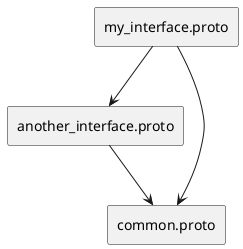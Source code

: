 @startuml protocol_buffers_references

agent my_interface.proto
agent another_interface.proto
agent common.proto

my_interface.proto --> another_interface.proto
my_interface.proto --> common.proto
another_interface.proto --> common.proto

@enduml
